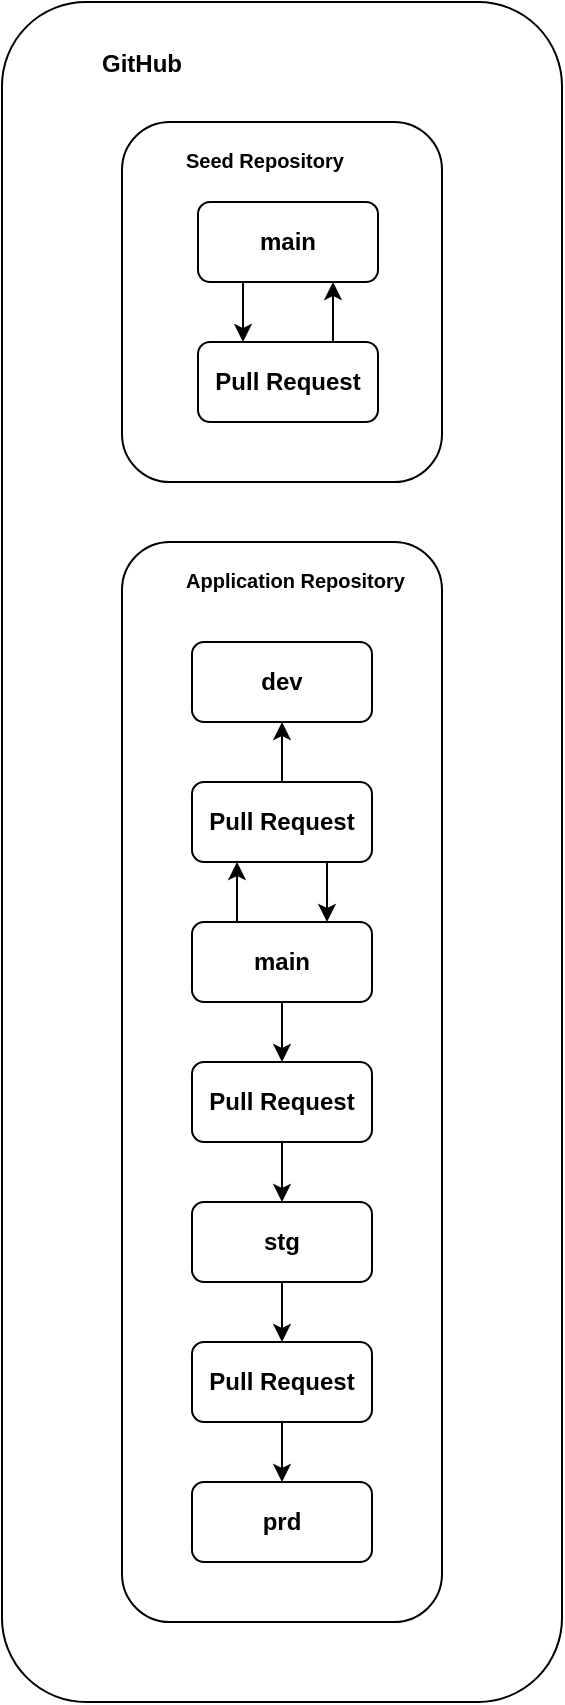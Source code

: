 <mxfile version="26.1.1">
  <diagram name="Page-1" id="4oaY-IUn32ovCn2yeOFU">
    <mxGraphModel dx="2635" dy="1073" grid="1" gridSize="10" guides="1" tooltips="1" connect="1" arrows="1" fold="1" page="1" pageScale="1" pageWidth="1654" pageHeight="1169" math="0" shadow="0">
      <root>
        <mxCell id="0" />
        <mxCell id="1" parent="0" />
        <mxCell id="cpxWBVDladI01jByWYwd-7" value="" style="rounded=1;whiteSpace=wrap;html=1;" vertex="1" parent="1">
          <mxGeometry x="790" y="140" width="280" height="850" as="geometry" />
        </mxCell>
        <mxCell id="cpxWBVDladI01jByWYwd-8" value="" style="shape=image;html=1;verticalAlign=top;verticalLabelPosition=bottom;labelBackgroundColor=#ffffff;imageAspect=0;aspect=fixed;image=https://cdn4.iconfinder.com/data/icons/ionicons/512/icon-social-github-128.png" vertex="1" parent="1">
          <mxGeometry x="808" y="156" width="30" height="30" as="geometry" />
        </mxCell>
        <mxCell id="cpxWBVDladI01jByWYwd-9" value="&lt;font style=&quot;font-size: 12px;&quot;&gt;GitHub&lt;/font&gt;" style="text;html=1;align=left;verticalAlign=middle;resizable=0;points=[];autosize=1;strokeColor=none;fillColor=none;fontStyle=1;fontSize=10;rounded=0;shadow=0;" vertex="1" parent="1">
          <mxGeometry x="838" y="156" width="60" height="30" as="geometry" />
        </mxCell>
        <mxCell id="cpxWBVDladI01jByWYwd-21" value="" style="group" vertex="1" connectable="0" parent="1">
          <mxGeometry x="850" y="200" width="160" height="180" as="geometry" />
        </mxCell>
        <mxCell id="cpxWBVDladI01jByWYwd-1" value="" style="rounded=1;whiteSpace=wrap;html=1;" vertex="1" parent="cpxWBVDladI01jByWYwd-21">
          <mxGeometry width="160" height="180" as="geometry" />
        </mxCell>
        <mxCell id="cpxWBVDladI01jByWYwd-23" style="edgeStyle=orthogonalEdgeStyle;rounded=0;orthogonalLoop=1;jettySize=auto;html=1;exitX=0.25;exitY=1;exitDx=0;exitDy=0;entryX=0.25;entryY=0;entryDx=0;entryDy=0;endArrow=classic;endFill=1;" edge="1" parent="cpxWBVDladI01jByWYwd-21" source="cpxWBVDladI01jByWYwd-2" target="cpxWBVDladI01jByWYwd-3">
          <mxGeometry relative="1" as="geometry" />
        </mxCell>
        <mxCell id="cpxWBVDladI01jByWYwd-2" value="&lt;b&gt;main&lt;/b&gt;" style="rounded=1;whiteSpace=wrap;html=1;" vertex="1" parent="cpxWBVDladI01jByWYwd-21">
          <mxGeometry x="38" y="40" width="90" height="40" as="geometry" />
        </mxCell>
        <mxCell id="cpxWBVDladI01jByWYwd-24" style="edgeStyle=orthogonalEdgeStyle;rounded=0;orthogonalLoop=1;jettySize=auto;html=1;exitX=0.75;exitY=0;exitDx=0;exitDy=0;entryX=0.75;entryY=1;entryDx=0;entryDy=0;" edge="1" parent="cpxWBVDladI01jByWYwd-21" source="cpxWBVDladI01jByWYwd-3" target="cpxWBVDladI01jByWYwd-2">
          <mxGeometry relative="1" as="geometry" />
        </mxCell>
        <mxCell id="cpxWBVDladI01jByWYwd-3" value="&lt;b&gt;Pull Request&lt;/b&gt;" style="rounded=1;whiteSpace=wrap;html=1;" vertex="1" parent="cpxWBVDladI01jByWYwd-21">
          <mxGeometry x="38" y="110" width="90" height="40" as="geometry" />
        </mxCell>
        <mxCell id="cpxWBVDladI01jByWYwd-4" value="" style="shape=image;html=1;verticalAlign=top;verticalLabelPosition=bottom;labelBackgroundColor=#ffffff;imageAspect=0;aspect=fixed;image=https://cdn4.iconfinder.com/data/icons/ionicons/512/icon-social-github-128.png" vertex="1" parent="cpxWBVDladI01jByWYwd-21">
          <mxGeometry x="10" y="10" width="20" height="20" as="geometry" />
        </mxCell>
        <mxCell id="cpxWBVDladI01jByWYwd-5" value="Seed Repository" style="text;html=1;align=left;verticalAlign=middle;resizable=0;points=[];autosize=1;strokeColor=none;fillColor=none;fontStyle=1;fontSize=10;rounded=0;shadow=0;" vertex="1" parent="cpxWBVDladI01jByWYwd-21">
          <mxGeometry x="30" y="4" width="100" height="30" as="geometry" />
        </mxCell>
        <mxCell id="cpxWBVDladI01jByWYwd-10" value="" style="rounded=1;whiteSpace=wrap;html=1;" vertex="1" parent="1">
          <mxGeometry x="850" y="410" width="160" height="540" as="geometry" />
        </mxCell>
        <mxCell id="cpxWBVDladI01jByWYwd-26" style="edgeStyle=orthogonalEdgeStyle;rounded=0;orthogonalLoop=1;jettySize=auto;html=1;exitX=0.25;exitY=0;exitDx=0;exitDy=0;entryX=0.25;entryY=1;entryDx=0;entryDy=0;" edge="1" parent="1" source="cpxWBVDladI01jByWYwd-11" target="cpxWBVDladI01jByWYwd-12">
          <mxGeometry relative="1" as="geometry" />
        </mxCell>
        <mxCell id="cpxWBVDladI01jByWYwd-29" style="edgeStyle=orthogonalEdgeStyle;rounded=0;orthogonalLoop=1;jettySize=auto;html=1;exitX=0.5;exitY=1;exitDx=0;exitDy=0;" edge="1" parent="1" source="cpxWBVDladI01jByWYwd-11" target="cpxWBVDladI01jByWYwd-19">
          <mxGeometry relative="1" as="geometry" />
        </mxCell>
        <mxCell id="cpxWBVDladI01jByWYwd-11" value="&lt;b&gt;main&lt;/b&gt;" style="rounded=1;whiteSpace=wrap;html=1;" vertex="1" parent="1">
          <mxGeometry x="885" y="600" width="90" height="40" as="geometry" />
        </mxCell>
        <mxCell id="cpxWBVDladI01jByWYwd-27" style="edgeStyle=orthogonalEdgeStyle;rounded=0;orthogonalLoop=1;jettySize=auto;html=1;exitX=0.75;exitY=1;exitDx=0;exitDy=0;entryX=0.75;entryY=0;entryDx=0;entryDy=0;" edge="1" parent="1" source="cpxWBVDladI01jByWYwd-12" target="cpxWBVDladI01jByWYwd-11">
          <mxGeometry relative="1" as="geometry" />
        </mxCell>
        <mxCell id="cpxWBVDladI01jByWYwd-28" style="edgeStyle=orthogonalEdgeStyle;rounded=0;orthogonalLoop=1;jettySize=auto;html=1;exitX=0.5;exitY=0;exitDx=0;exitDy=0;entryX=0.5;entryY=1;entryDx=0;entryDy=0;" edge="1" parent="1" source="cpxWBVDladI01jByWYwd-12" target="cpxWBVDladI01jByWYwd-15">
          <mxGeometry relative="1" as="geometry" />
        </mxCell>
        <mxCell id="cpxWBVDladI01jByWYwd-12" value="&lt;b&gt;Pull Request&lt;/b&gt;" style="rounded=1;whiteSpace=wrap;html=1;" vertex="1" parent="1">
          <mxGeometry x="885" y="530" width="90" height="40" as="geometry" />
        </mxCell>
        <mxCell id="cpxWBVDladI01jByWYwd-13" value="" style="shape=image;html=1;verticalAlign=top;verticalLabelPosition=bottom;labelBackgroundColor=#ffffff;imageAspect=0;aspect=fixed;image=https://cdn4.iconfinder.com/data/icons/ionicons/512/icon-social-github-128.png" vertex="1" parent="1">
          <mxGeometry x="860" y="420" width="20" height="20" as="geometry" />
        </mxCell>
        <mxCell id="cpxWBVDladI01jByWYwd-14" value="Application Repository" style="text;html=1;align=left;verticalAlign=middle;resizable=0;points=[];autosize=1;strokeColor=none;fillColor=none;fontStyle=1;fontSize=10;rounded=0;shadow=0;" vertex="1" parent="1">
          <mxGeometry x="880" y="414" width="120" height="30" as="geometry" />
        </mxCell>
        <mxCell id="cpxWBVDladI01jByWYwd-15" value="&lt;b&gt;dev&lt;/b&gt;" style="rounded=1;whiteSpace=wrap;html=1;" vertex="1" parent="1">
          <mxGeometry x="885" y="460" width="90" height="40" as="geometry" />
        </mxCell>
        <mxCell id="cpxWBVDladI01jByWYwd-31" style="edgeStyle=orthogonalEdgeStyle;rounded=0;orthogonalLoop=1;jettySize=auto;html=1;exitX=0.5;exitY=1;exitDx=0;exitDy=0;" edge="1" parent="1" source="cpxWBVDladI01jByWYwd-16" target="cpxWBVDladI01jByWYwd-18">
          <mxGeometry relative="1" as="geometry" />
        </mxCell>
        <mxCell id="cpxWBVDladI01jByWYwd-16" value="&lt;b&gt;stg&lt;/b&gt;" style="rounded=1;whiteSpace=wrap;html=1;" vertex="1" parent="1">
          <mxGeometry x="885" y="740" width="90" height="40" as="geometry" />
        </mxCell>
        <mxCell id="cpxWBVDladI01jByWYwd-17" value="&lt;b&gt;prd&lt;/b&gt;" style="rounded=1;whiteSpace=wrap;html=1;" vertex="1" parent="1">
          <mxGeometry x="885" y="880" width="90" height="40" as="geometry" />
        </mxCell>
        <mxCell id="cpxWBVDladI01jByWYwd-32" style="edgeStyle=orthogonalEdgeStyle;rounded=0;orthogonalLoop=1;jettySize=auto;html=1;exitX=0.5;exitY=1;exitDx=0;exitDy=0;entryX=0.5;entryY=0;entryDx=0;entryDy=0;" edge="1" parent="1" source="cpxWBVDladI01jByWYwd-18" target="cpxWBVDladI01jByWYwd-17">
          <mxGeometry relative="1" as="geometry" />
        </mxCell>
        <mxCell id="cpxWBVDladI01jByWYwd-18" value="&lt;b&gt;Pull Request&lt;/b&gt;" style="rounded=1;whiteSpace=wrap;html=1;" vertex="1" parent="1">
          <mxGeometry x="885" y="810" width="90" height="40" as="geometry" />
        </mxCell>
        <mxCell id="cpxWBVDladI01jByWYwd-30" style="edgeStyle=orthogonalEdgeStyle;rounded=0;orthogonalLoop=1;jettySize=auto;html=1;exitX=0.5;exitY=1;exitDx=0;exitDy=0;entryX=0.5;entryY=0;entryDx=0;entryDy=0;" edge="1" parent="1" source="cpxWBVDladI01jByWYwd-19" target="cpxWBVDladI01jByWYwd-16">
          <mxGeometry relative="1" as="geometry" />
        </mxCell>
        <mxCell id="cpxWBVDladI01jByWYwd-19" value="&lt;b&gt;Pull Request&lt;/b&gt;" style="rounded=1;whiteSpace=wrap;html=1;" vertex="1" parent="1">
          <mxGeometry x="885" y="670" width="90" height="40" as="geometry" />
        </mxCell>
      </root>
    </mxGraphModel>
  </diagram>
</mxfile>
